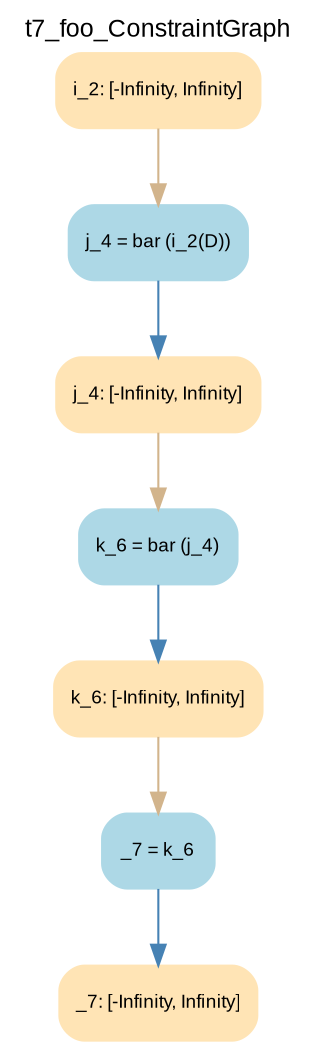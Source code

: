 digraph t7_foo_ConstraintGraph { 
	label=t7_foo_ConstraintGraph
	center=true
	labelloc=top
	fontname=Arial
	fontsize=12
	edge[fontname=Arial, fontsize=10]
	node[fontname=Arial, fontsize=9]

		Node_0 -> Node_1 [color=steelblue]
		Node_2 -> Node_3 [color=steelblue]
		Node_4 -> Node_5 [color=steelblue]
		Node_3 -> Node_0 [color=tan]
		Node_6 -> Node_2 [color=tan]
		Node_1 -> Node_4 [color=tan]

	Node_0 [fillcolor=lightblue, color=lightblue, shape=Mrecord, style=filled, label="{ k_6 = bar (j_4) }"]
	Node_2 [fillcolor=lightblue, color=lightblue, shape=Mrecord, style=filled, label="{ j_4 = bar (i_2(D)) }"]
	Node_4 [fillcolor=lightblue, color=lightblue, shape=Mrecord, style=filled, label="{ _7 = k_6 }"]
	Node_5 [fillcolor=moccasin, color=moccasin, shape=Mrecord, style=filled, label="{ _7: \[-Infinity, Infinity\] }"]
	Node_3 [fillcolor=moccasin, color=moccasin, shape=Mrecord, style=filled, label="{ j_4: \[-Infinity, Infinity\] }"]
	Node_6 [fillcolor=moccasin, color=moccasin, shape=Mrecord, style=filled, label="{ i_2: \[-Infinity, Infinity\] }"]
	Node_1 [fillcolor=moccasin, color=moccasin, shape=Mrecord, style=filled, label="{ k_6: \[-Infinity, Infinity\] }"]
}
